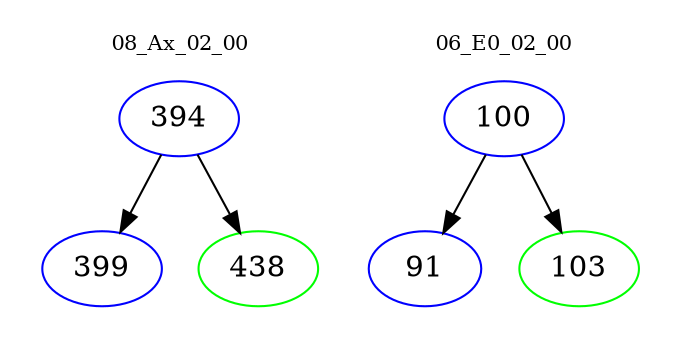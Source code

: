 digraph{
subgraph cluster_0 {
color = white
label = "08_Ax_02_00";
fontsize=10;
T0_394 [label="394", color="blue"]
T0_394 -> T0_399 [color="black"]
T0_399 [label="399", color="blue"]
T0_394 -> T0_438 [color="black"]
T0_438 [label="438", color="green"]
}
subgraph cluster_1 {
color = white
label = "06_E0_02_00";
fontsize=10;
T1_100 [label="100", color="blue"]
T1_100 -> T1_91 [color="black"]
T1_91 [label="91", color="blue"]
T1_100 -> T1_103 [color="black"]
T1_103 [label="103", color="green"]
}
}
